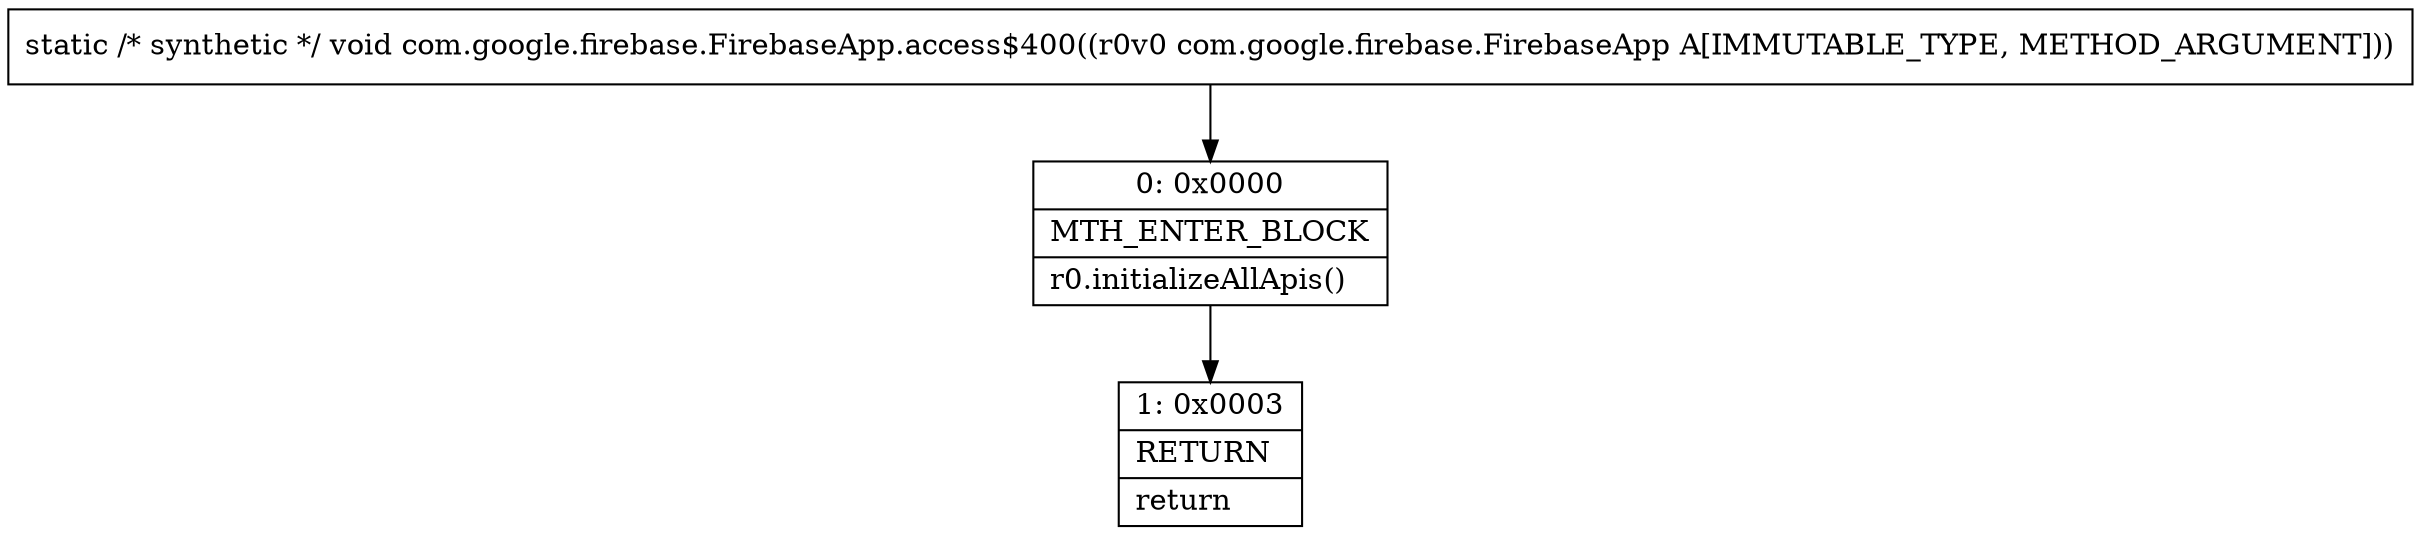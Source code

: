 digraph "CFG forcom.google.firebase.FirebaseApp.access$400(Lcom\/google\/firebase\/FirebaseApp;)V" {
Node_0 [shape=record,label="{0\:\ 0x0000|MTH_ENTER_BLOCK\l|r0.initializeAllApis()\l}"];
Node_1 [shape=record,label="{1\:\ 0x0003|RETURN\l|return\l}"];
MethodNode[shape=record,label="{static \/* synthetic *\/ void com.google.firebase.FirebaseApp.access$400((r0v0 com.google.firebase.FirebaseApp A[IMMUTABLE_TYPE, METHOD_ARGUMENT])) }"];
MethodNode -> Node_0;
Node_0 -> Node_1;
}

